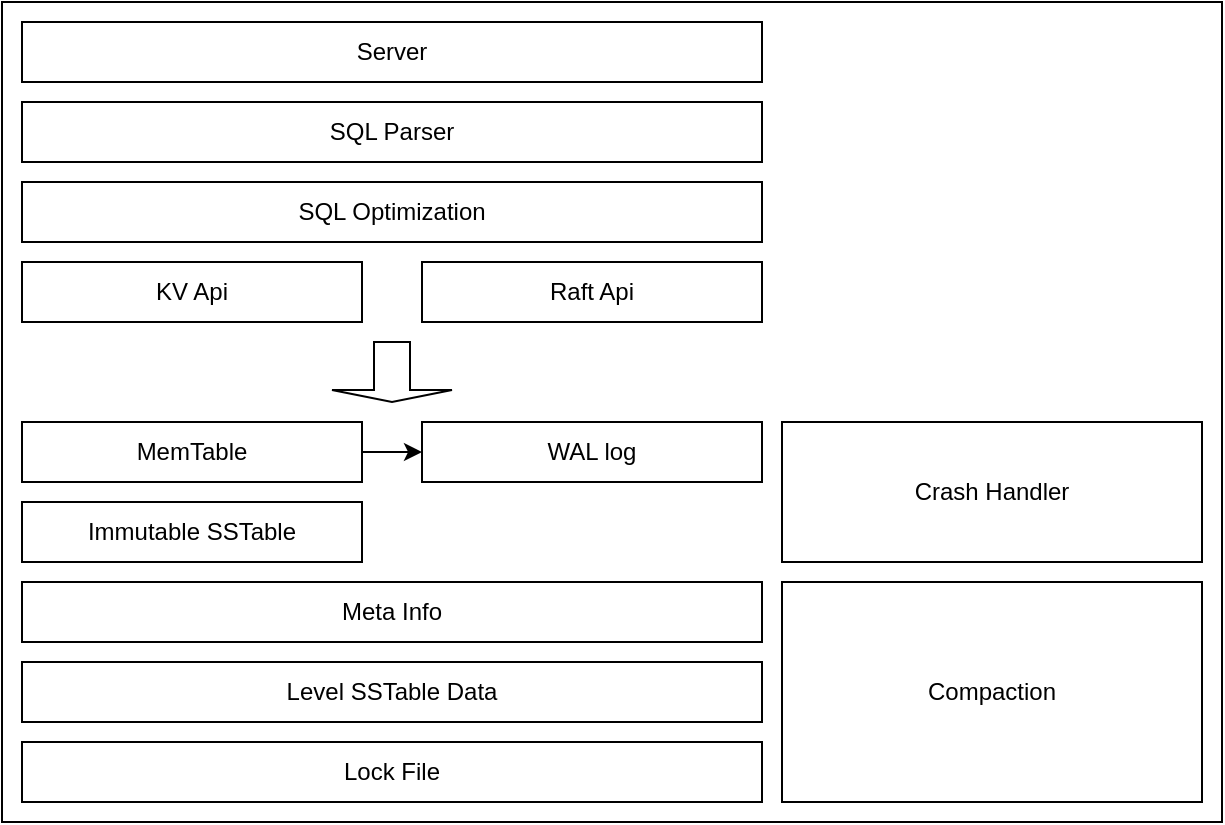 <mxfile>
    <diagram id="Ny65mwLnFDzuYk7Xo06S" name="第 1 页">
        <mxGraphModel dx="1026" dy="739" grid="1" gridSize="10" guides="1" tooltips="1" connect="1" arrows="1" fold="1" page="1" pageScale="1" pageWidth="827" pageHeight="1169" math="0" shadow="0">
            <root>
                <mxCell id="0"/>
                <mxCell id="1" parent="0"/>
                <mxCell id="6" value="" style="rounded=0;whiteSpace=wrap;html=1;" vertex="1" parent="1">
                    <mxGeometry x="190" y="270" width="610" height="410" as="geometry"/>
                </mxCell>
                <mxCell id="7" value="Server" style="rounded=0;whiteSpace=wrap;html=1;" vertex="1" parent="1">
                    <mxGeometry x="200" y="280" width="370" height="30" as="geometry"/>
                </mxCell>
                <mxCell id="9" value="SQL Parser" style="rounded=0;whiteSpace=wrap;html=1;" vertex="1" parent="1">
                    <mxGeometry x="200" y="320" width="370" height="30" as="geometry"/>
                </mxCell>
                <mxCell id="10" value="SQL Optimization" style="rounded=0;whiteSpace=wrap;html=1;" vertex="1" parent="1">
                    <mxGeometry x="200" y="360" width="370" height="30" as="geometry"/>
                </mxCell>
                <mxCell id="11" value="KV Api" style="rounded=0;whiteSpace=wrap;html=1;" vertex="1" parent="1">
                    <mxGeometry x="200" y="400" width="170" height="30" as="geometry"/>
                </mxCell>
                <mxCell id="12" value="Raft Api" style="rounded=0;whiteSpace=wrap;html=1;" vertex="1" parent="1">
                    <mxGeometry x="400" y="400" width="170" height="30" as="geometry"/>
                </mxCell>
                <mxCell id="13" value="Immutable SSTable" style="rounded=0;whiteSpace=wrap;html=1;" vertex="1" parent="1">
                    <mxGeometry x="200" y="520" width="170" height="30" as="geometry"/>
                </mxCell>
                <mxCell id="14" value="WAL log" style="rounded=0;whiteSpace=wrap;html=1;" vertex="1" parent="1">
                    <mxGeometry x="400" y="480" width="170" height="30" as="geometry"/>
                </mxCell>
                <mxCell id="15" value="" style="shape=singleArrow;direction=south;whiteSpace=wrap;html=1;" vertex="1" parent="1">
                    <mxGeometry x="355" y="440" width="60" height="30" as="geometry"/>
                </mxCell>
                <mxCell id="24" style="edgeStyle=none;html=1;exitX=1;exitY=0.5;exitDx=0;exitDy=0;" edge="1" parent="1" source="16" target="14">
                    <mxGeometry relative="1" as="geometry"/>
                </mxCell>
                <mxCell id="16" value="MemTable" style="rounded=0;whiteSpace=wrap;html=1;" vertex="1" parent="1">
                    <mxGeometry x="200" y="480" width="170" height="30" as="geometry"/>
                </mxCell>
                <mxCell id="25" value="Level SSTable Data" style="rounded=0;whiteSpace=wrap;html=1;" vertex="1" parent="1">
                    <mxGeometry x="200" y="600" width="370" height="30" as="geometry"/>
                </mxCell>
                <mxCell id="26" value="Meta Info" style="rounded=0;whiteSpace=wrap;html=1;" vertex="1" parent="1">
                    <mxGeometry x="200" y="560" width="370" height="30" as="geometry"/>
                </mxCell>
                <mxCell id="27" value="Compaction" style="rounded=0;whiteSpace=wrap;html=1;" vertex="1" parent="1">
                    <mxGeometry x="580" y="560" width="210" height="110" as="geometry"/>
                </mxCell>
                <mxCell id="28" value="Lock File" style="rounded=0;whiteSpace=wrap;html=1;" vertex="1" parent="1">
                    <mxGeometry x="200" y="640" width="370" height="30" as="geometry"/>
                </mxCell>
                <mxCell id="29" value="Crash Handler" style="rounded=0;whiteSpace=wrap;html=1;" vertex="1" parent="1">
                    <mxGeometry x="580" y="480" width="210" height="70" as="geometry"/>
                </mxCell>
            </root>
        </mxGraphModel>
    </diagram>
</mxfile>